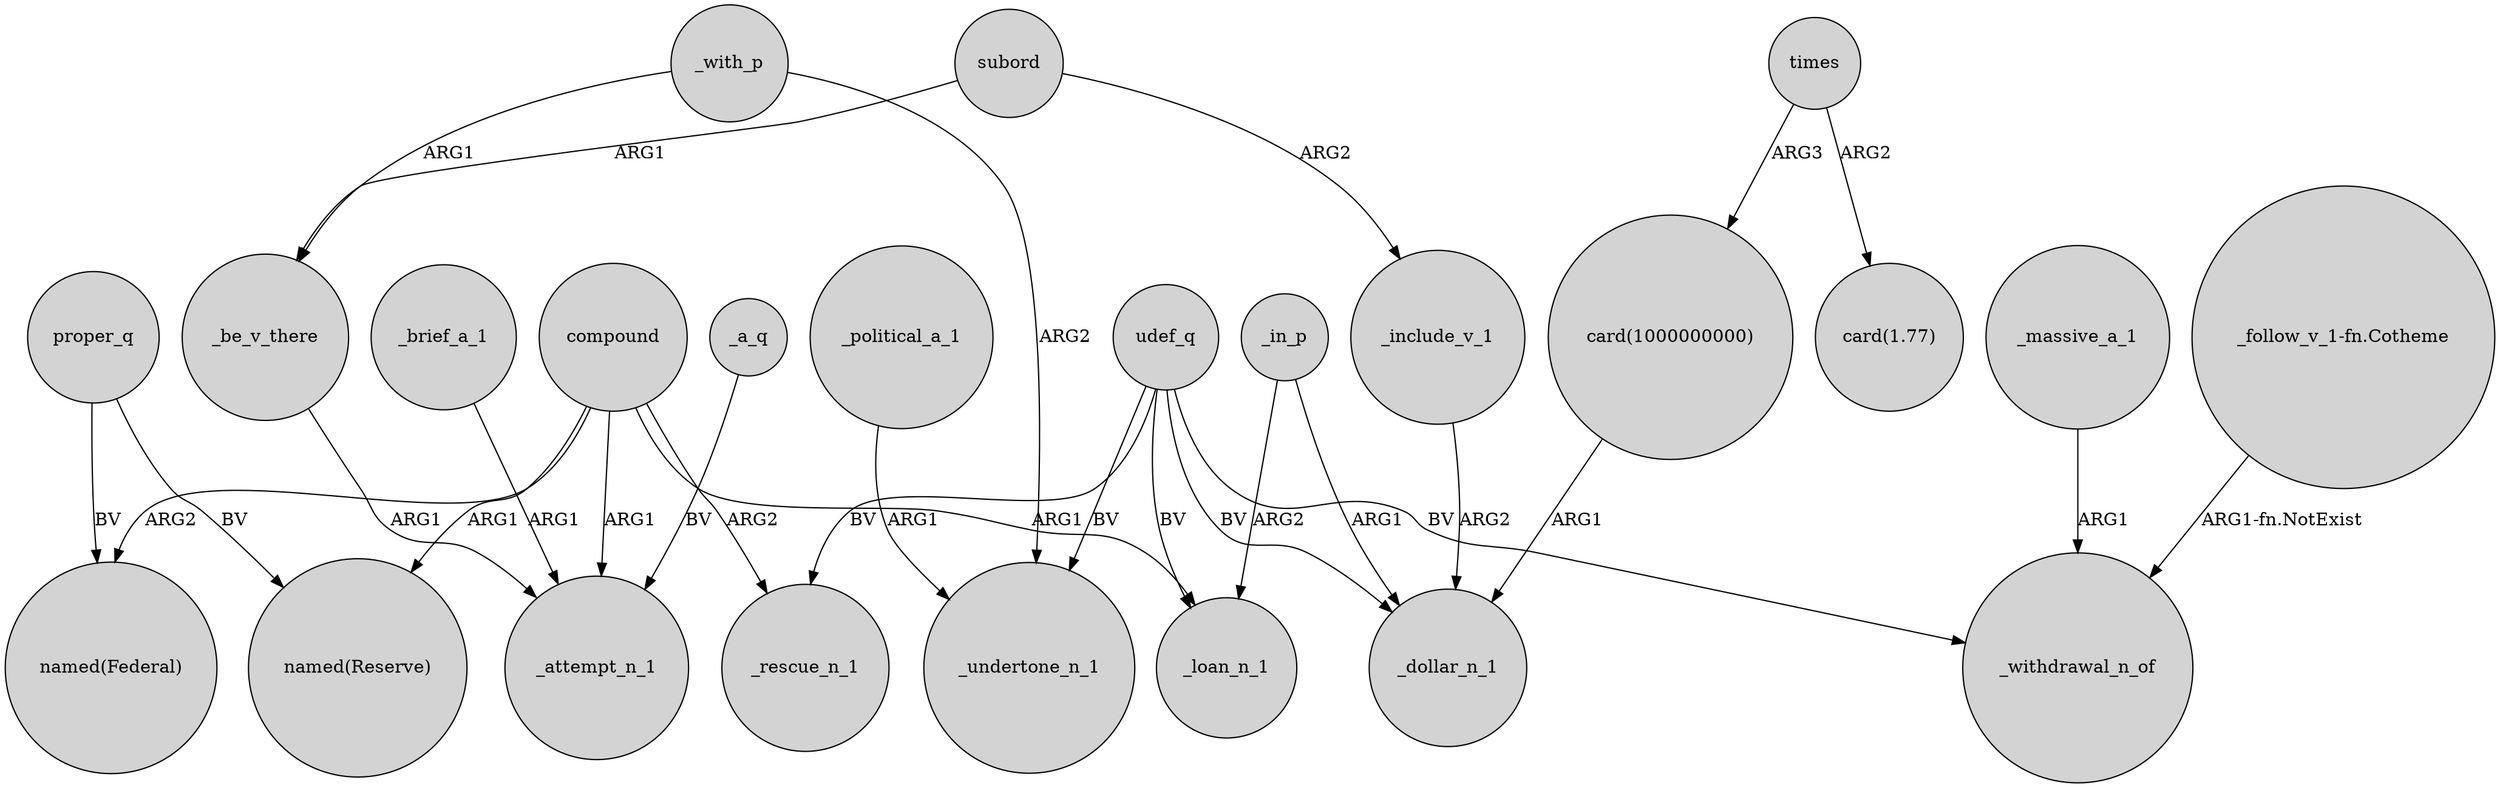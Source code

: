 digraph {
	node [shape=circle style=filled]
	compound -> "named(Reserve)" [label=ARG1]
	_be_v_there -> _attempt_n_1 [label=ARG1]
	proper_q -> "named(Reserve)" [label=BV]
	_with_p -> _undertone_n_1 [label=ARG2]
	_with_p -> _be_v_there [label=ARG1]
	compound -> _attempt_n_1 [label=ARG1]
	_political_a_1 -> _undertone_n_1 [label=ARG1]
	udef_q -> _loan_n_1 [label=BV]
	_a_q -> _attempt_n_1 [label=BV]
	udef_q -> _undertone_n_1 [label=BV]
	"_follow_v_1-fn.Cotheme" -> _withdrawal_n_of [label="ARG1-fn.NotExist"]
	times -> "card(1000000000)" [label=ARG3]
	subord -> _be_v_there [label=ARG1]
	_brief_a_1 -> _attempt_n_1 [label=ARG1]
	subord -> _include_v_1 [label=ARG2]
	compound -> _loan_n_1 [label=ARG1]
	compound -> _rescue_n_1 [label=ARG2]
	proper_q -> "named(Federal)" [label=BV]
	_in_p -> _loan_n_1 [label=ARG2]
	udef_q -> _rescue_n_1 [label=BV]
	_in_p -> _dollar_n_1 [label=ARG1]
	udef_q -> _withdrawal_n_of [label=BV]
	"card(1000000000)" -> _dollar_n_1 [label=ARG1]
	_massive_a_1 -> _withdrawal_n_of [label=ARG1]
	compound -> "named(Federal)" [label=ARG2]
	_include_v_1 -> _dollar_n_1 [label=ARG2]
	udef_q -> _dollar_n_1 [label=BV]
	times -> "card(1.77)" [label=ARG2]
}
